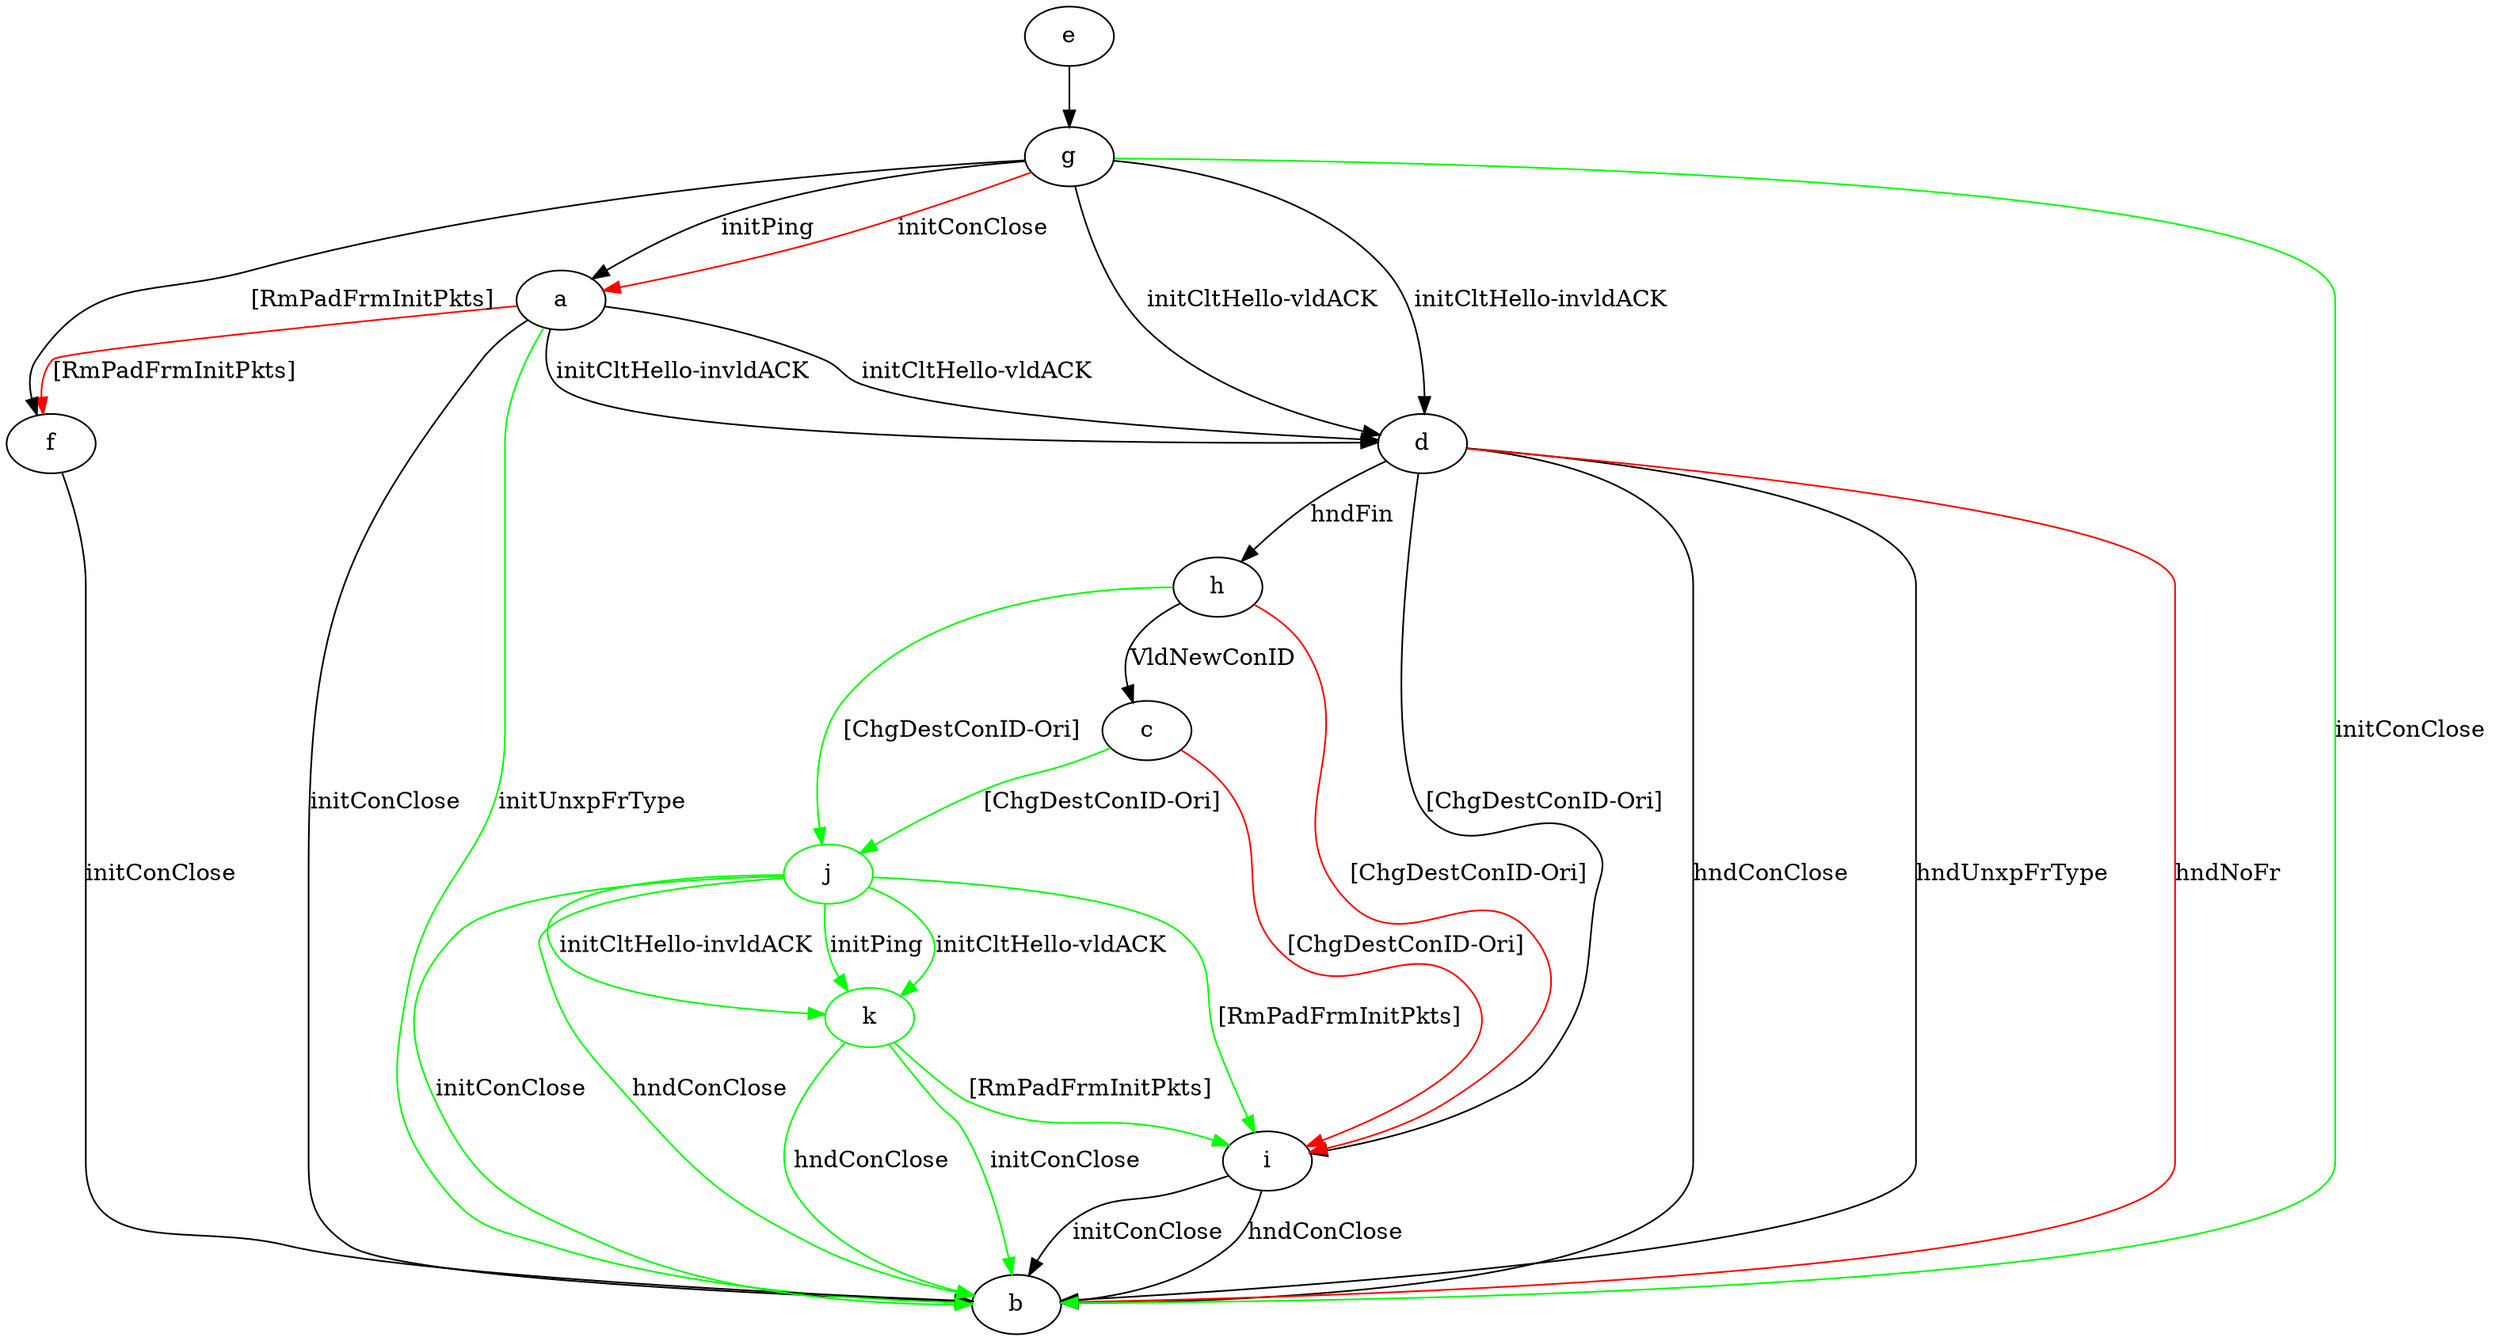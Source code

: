 digraph "" {
	a -> b	[key=0,
		label="initConClose "];
	a -> b	[key=1,
		color=green,
		label="initUnxpFrType "];
	a -> d	[key=0,
		label="initCltHello-vldACK "];
	a -> d	[key=1,
		label="initCltHello-invldACK "];
	a -> f	[key=0,
		color=red,
		label="[RmPadFrmInitPkts] "];
	c -> i	[key=0,
		color=red,
		label="[ChgDestConID-Ori] "];
	j	[color=green];
	c -> j	[key=0,
		color=green,
		label="[ChgDestConID-Ori] "];
	d -> b	[key=0,
		label="hndConClose "];
	d -> b	[key=1,
		label="hndUnxpFrType "];
	d -> b	[key=2,
		color=red,
		label="hndNoFr "];
	d -> h	[key=0,
		label="hndFin "];
	d -> i	[key=0,
		label="[ChgDestConID-Ori] "];
	e -> g	[key=0];
	f -> b	[key=0,
		label="initConClose "];
	g -> a	[key=0,
		label="initPing "];
	g -> a	[key=1,
		color=red,
		label="initConClose "];
	g -> b	[key=0,
		color=green,
		label="initConClose "];
	g -> d	[key=0,
		label="initCltHello-vldACK "];
	g -> d	[key=1,
		label="initCltHello-invldACK "];
	g -> f	[key=0,
		label="[RmPadFrmInitPkts] "];
	h -> c	[key=0,
		label="VldNewConID "];
	h -> i	[key=0,
		color=red,
		label="[ChgDestConID-Ori] "];
	h -> j	[key=0,
		color=green,
		label="[ChgDestConID-Ori] "];
	i -> b	[key=0,
		label="initConClose "];
	i -> b	[key=1,
		label="hndConClose "];
	j -> b	[key=0,
		color=green,
		label="initConClose "];
	j -> b	[key=1,
		color=green,
		label="hndConClose "];
	j -> i	[key=0,
		color=green,
		label="[RmPadFrmInitPkts] "];
	k	[color=green];
	j -> k	[key=0,
		color=green,
		label="initPing "];
	j -> k	[key=1,
		color=green,
		label="initCltHello-vldACK "];
	j -> k	[key=2,
		color=green,
		label="initCltHello-invldACK "];
	k -> b	[key=0,
		color=green,
		label="initConClose "];
	k -> b	[key=1,
		color=green,
		label="hndConClose "];
	k -> i	[key=0,
		color=green,
		label="[RmPadFrmInitPkts] "];
}

